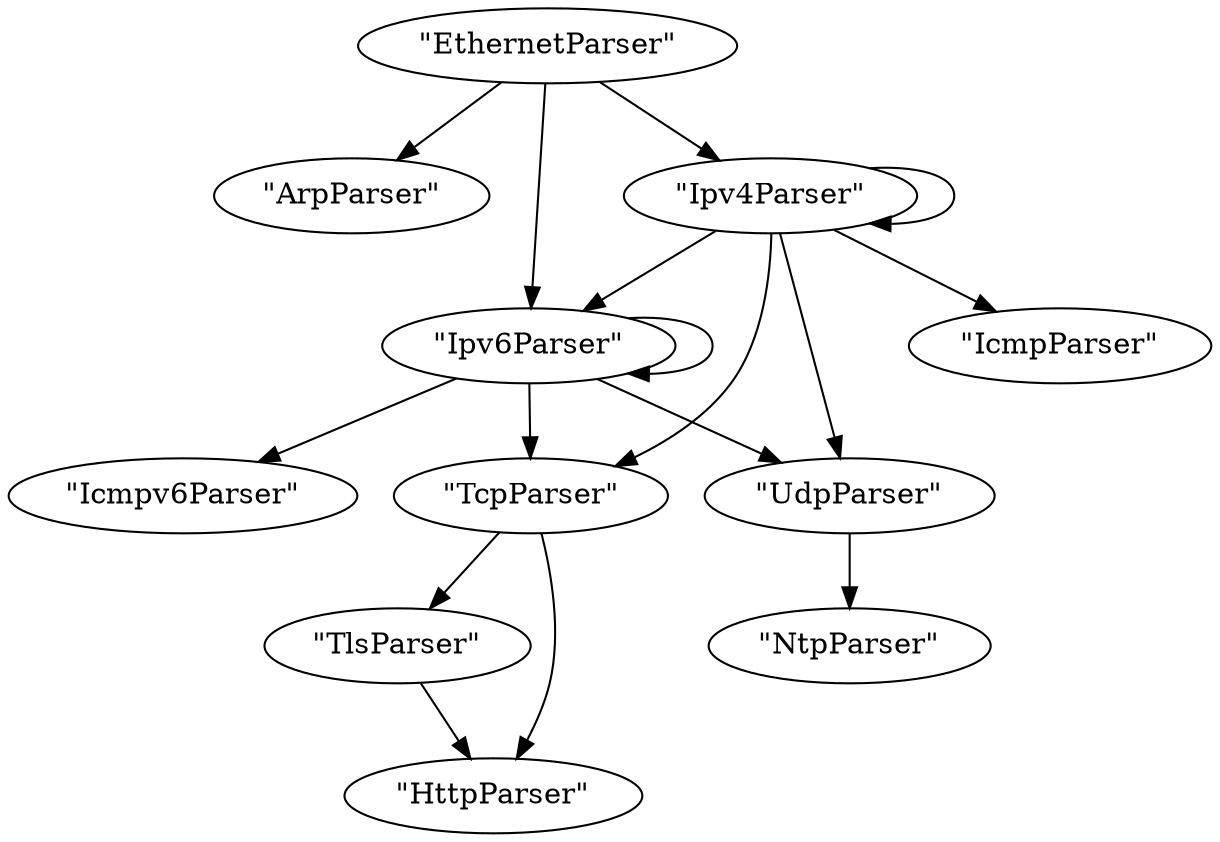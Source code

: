 digraph {
    0 [label="\"EthernetParser\""]
    1 [label="\"ArpParser\""]
    2 [label="\"Ipv4Parser\""]
    3 [label="\"Ipv6Parser\""]
    4 [label="\"IcmpParser\""]
    5 [label="\"Icmpv6Parser\""]
    6 [label="\"TcpParser\""]
    7 [label="\"UdpParser\""]
    8 [label="\"TlsParser\""]
    9 [label="\"HttpParser\""]
    10 [label="\"NtpParser\""]
    0 -> 1
    0 -> 2
    0 -> 3
    2 -> 2
    2 -> 3
    3 -> 3
    2 -> 4
    3 -> 5
    2 -> 6
    3 -> 6
    2 -> 7
    3 -> 7
    6 -> 8
    6 -> 9
    8 -> 9
    7 -> 10
}
